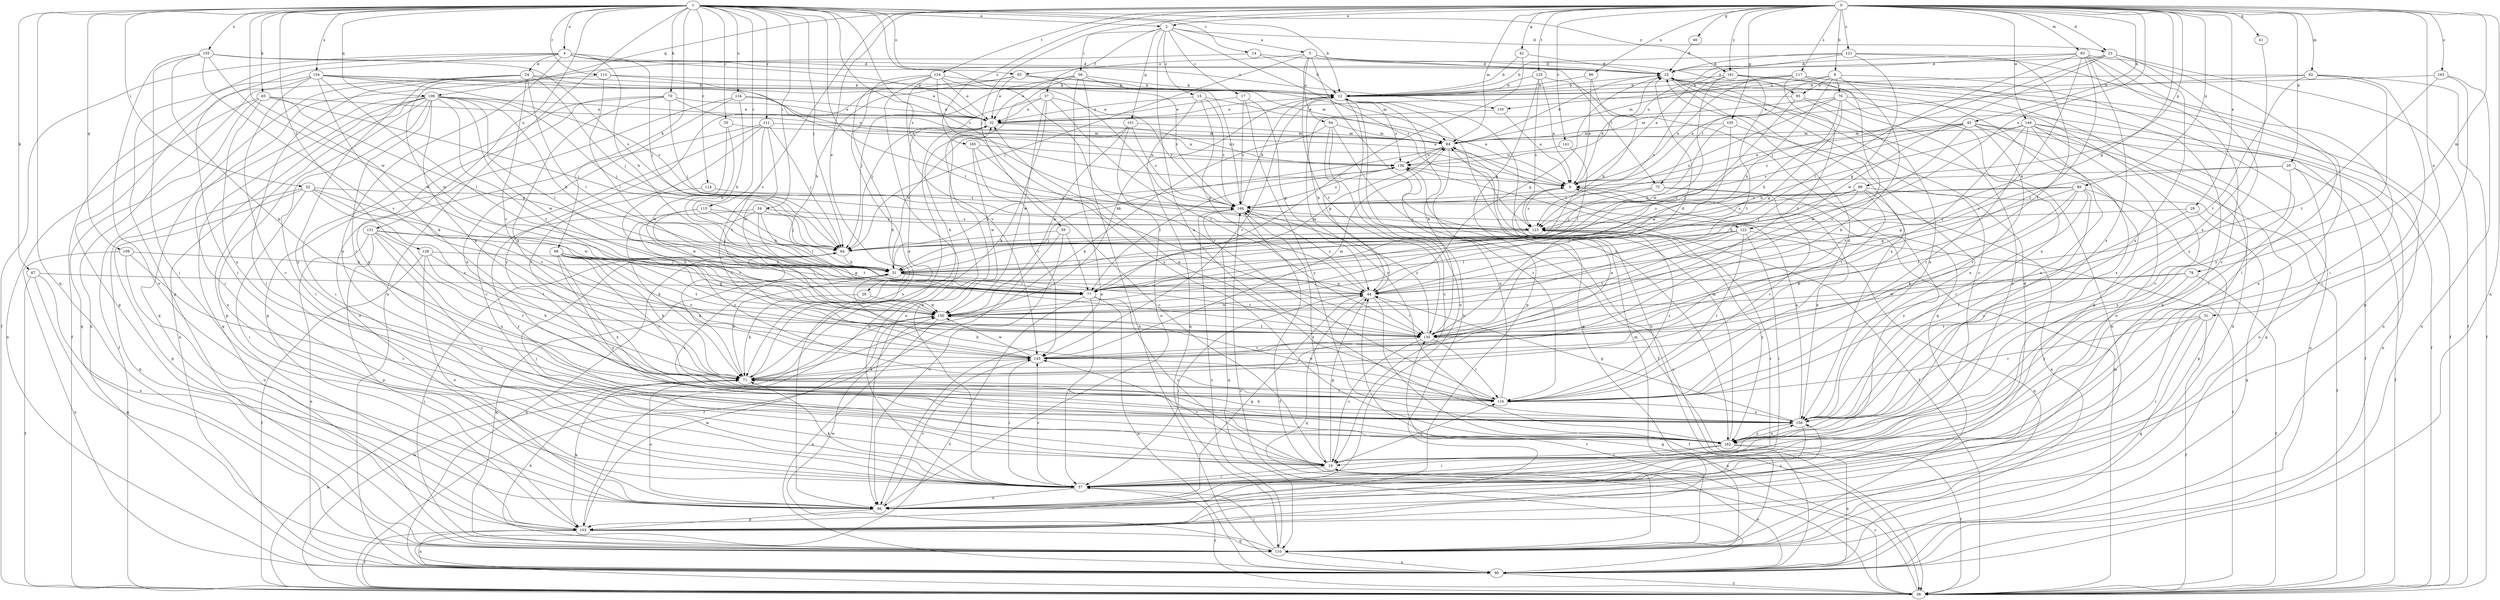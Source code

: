 strict digraph  {
0;
1;
2;
4;
5;
6;
9;
12;
14;
15;
17;
19;
20;
23;
24;
25;
26;
29;
31;
32;
37;
38;
40;
41;
42;
44;
45;
51;
52;
54;
55;
56;
57;
59;
64;
65;
67;
68;
70;
71;
75;
76;
77;
78;
82;
83;
84;
86;
89;
90;
93;
94;
95;
96;
99;
101;
103;
105;
108;
109;
110;
111;
113;
114;
115;
116;
117;
121;
122;
123;
124;
125;
128;
130;
131;
134;
135;
136;
141;
143;
146;
150;
154;
155;
156;
161;
162;
163;
165;
168;
0 -> 2  [label=a];
0 -> 9  [label=b];
0 -> 20  [label=d];
0 -> 23  [label=d];
0 -> 26  [label=e];
0 -> 29  [label=e];
0 -> 31  [label=e];
0 -> 40  [label=g];
0 -> 41  [label=g];
0 -> 42  [label=g];
0 -> 44  [label=g];
0 -> 45  [label=h];
0 -> 59  [label=j];
0 -> 78  [label=m];
0 -> 82  [label=m];
0 -> 83  [label=m];
0 -> 84  [label=m];
0 -> 86  [label=n];
0 -> 89  [label=n];
0 -> 90  [label=n];
0 -> 99  [label=p];
0 -> 105  [label=q];
0 -> 108  [label=q];
0 -> 117  [label=s];
0 -> 121  [label=s];
0 -> 122  [label=s];
0 -> 124  [label=t];
0 -> 125  [label=t];
0 -> 141  [label=v];
0 -> 143  [label=v];
0 -> 146  [label=w];
0 -> 161  [label=y];
0 -> 163  [label=z];
0 -> 165  [label=z];
1 -> 2  [label=a];
1 -> 4  [label=a];
1 -> 12  [label=b];
1 -> 14  [label=c];
1 -> 52  [label=i];
1 -> 54  [label=i];
1 -> 55  [label=i];
1 -> 64  [label=j];
1 -> 65  [label=k];
1 -> 67  [label=k];
1 -> 68  [label=k];
1 -> 70  [label=k];
1 -> 90  [label=n];
1 -> 93  [label=o];
1 -> 108  [label=q];
1 -> 109  [label=q];
1 -> 110  [label=q];
1 -> 111  [label=r];
1 -> 113  [label=r];
1 -> 114  [label=r];
1 -> 115  [label=r];
1 -> 122  [label=s];
1 -> 123  [label=s];
1 -> 128  [label=t];
1 -> 130  [label=t];
1 -> 131  [label=u];
1 -> 134  [label=u];
1 -> 150  [label=w];
1 -> 154  [label=x];
1 -> 155  [label=x];
1 -> 161  [label=y];
1 -> 168  [label=z];
2 -> 5  [label=a];
2 -> 15  [label=c];
2 -> 17  [label=c];
2 -> 23  [label=d];
2 -> 37  [label=f];
2 -> 56  [label=i];
2 -> 101  [label=p];
2 -> 123  [label=s];
2 -> 156  [label=x];
4 -> 24  [label=d];
4 -> 25  [label=d];
4 -> 32  [label=e];
4 -> 38  [label=f];
4 -> 51  [label=h];
4 -> 57  [label=i];
4 -> 64  [label=j];
4 -> 103  [label=p];
4 -> 135  [label=u];
4 -> 162  [label=y];
5 -> 25  [label=d];
5 -> 64  [label=j];
5 -> 75  [label=l];
5 -> 93  [label=o];
5 -> 94  [label=o];
5 -> 95  [label=o];
5 -> 130  [label=t];
5 -> 162  [label=y];
6 -> 25  [label=d];
6 -> 123  [label=s];
6 -> 156  [label=x];
6 -> 168  [label=z];
9 -> 51  [label=h];
9 -> 57  [label=i];
9 -> 71  [label=k];
9 -> 75  [label=l];
9 -> 76  [label=l];
9 -> 95  [label=o];
9 -> 135  [label=u];
12 -> 32  [label=e];
12 -> 96  [label=o];
12 -> 110  [label=q];
12 -> 136  [label=u];
12 -> 143  [label=v];
14 -> 12  [label=b];
14 -> 25  [label=d];
14 -> 150  [label=w];
15 -> 6  [label=a];
15 -> 32  [label=e];
15 -> 44  [label=g];
15 -> 110  [label=q];
15 -> 168  [label=z];
17 -> 32  [label=e];
17 -> 44  [label=g];
17 -> 162  [label=y];
17 -> 168  [label=z];
19 -> 44  [label=g];
19 -> 57  [label=i];
19 -> 64  [label=j];
19 -> 90  [label=n];
19 -> 116  [label=r];
19 -> 143  [label=v];
19 -> 168  [label=z];
20 -> 6  [label=a];
20 -> 38  [label=f];
20 -> 44  [label=g];
20 -> 96  [label=o];
20 -> 162  [label=y];
23 -> 25  [label=d];
23 -> 38  [label=f];
23 -> 64  [label=j];
23 -> 150  [label=w];
23 -> 156  [label=x];
23 -> 162  [label=y];
24 -> 6  [label=a];
24 -> 12  [label=b];
24 -> 57  [label=i];
24 -> 64  [label=j];
24 -> 77  [label=l];
24 -> 90  [label=n];
24 -> 110  [label=q];
24 -> 143  [label=v];
24 -> 162  [label=y];
25 -> 12  [label=b];
25 -> 19  [label=c];
25 -> 44  [label=g];
25 -> 90  [label=n];
25 -> 103  [label=p];
25 -> 156  [label=x];
26 -> 71  [label=k];
26 -> 150  [label=w];
29 -> 110  [label=q];
29 -> 116  [label=r];
29 -> 123  [label=s];
31 -> 38  [label=f];
31 -> 57  [label=i];
31 -> 110  [label=q];
31 -> 116  [label=r];
31 -> 130  [label=t];
32 -> 84  [label=m];
32 -> 96  [label=o];
32 -> 103  [label=p];
32 -> 136  [label=u];
37 -> 32  [label=e];
37 -> 64  [label=j];
37 -> 71  [label=k];
37 -> 130  [label=t];
37 -> 150  [label=w];
37 -> 168  [label=z];
38 -> 19  [label=c];
38 -> 44  [label=g];
38 -> 71  [label=k];
38 -> 84  [label=m];
38 -> 150  [label=w];
40 -> 25  [label=d];
41 -> 156  [label=x];
42 -> 12  [label=b];
42 -> 25  [label=d];
42 -> 77  [label=l];
44 -> 12  [label=b];
44 -> 38  [label=f];
44 -> 57  [label=i];
44 -> 110  [label=q];
44 -> 130  [label=t];
44 -> 150  [label=w];
44 -> 168  [label=z];
45 -> 6  [label=a];
45 -> 57  [label=i];
45 -> 84  [label=m];
45 -> 90  [label=n];
45 -> 116  [label=r];
45 -> 123  [label=s];
45 -> 150  [label=w];
45 -> 156  [label=x];
45 -> 168  [label=z];
51 -> 44  [label=g];
51 -> 77  [label=l];
51 -> 110  [label=q];
51 -> 130  [label=t];
51 -> 136  [label=u];
51 -> 156  [label=x];
52 -> 57  [label=i];
52 -> 103  [label=p];
52 -> 110  [label=q];
52 -> 130  [label=t];
52 -> 143  [label=v];
52 -> 150  [label=w];
52 -> 168  [label=z];
54 -> 64  [label=j];
54 -> 77  [label=l];
54 -> 116  [label=r];
54 -> 123  [label=s];
54 -> 130  [label=t];
54 -> 162  [label=y];
55 -> 51  [label=h];
55 -> 84  [label=m];
55 -> 150  [label=w];
56 -> 12  [label=b];
56 -> 32  [label=e];
56 -> 64  [label=j];
56 -> 71  [label=k];
56 -> 90  [label=n];
56 -> 96  [label=o];
56 -> 168  [label=z];
57 -> 25  [label=d];
57 -> 32  [label=e];
57 -> 38  [label=f];
57 -> 71  [label=k];
57 -> 96  [label=o];
57 -> 123  [label=s];
57 -> 143  [label=v];
59 -> 38  [label=f];
59 -> 64  [label=j];
59 -> 77  [label=l];
59 -> 96  [label=o];
64 -> 51  [label=h];
64 -> 71  [label=k];
64 -> 90  [label=n];
65 -> 32  [label=e];
65 -> 44  [label=g];
65 -> 64  [label=j];
65 -> 90  [label=n];
65 -> 110  [label=q];
65 -> 156  [label=x];
67 -> 38  [label=f];
67 -> 44  [label=g];
67 -> 96  [label=o];
67 -> 110  [label=q];
68 -> 44  [label=g];
68 -> 51  [label=h];
68 -> 71  [label=k];
68 -> 77  [label=l];
68 -> 116  [label=r];
68 -> 130  [label=t];
68 -> 143  [label=v];
68 -> 156  [label=x];
68 -> 162  [label=y];
70 -> 6  [label=a];
70 -> 32  [label=e];
70 -> 57  [label=i];
70 -> 64  [label=j];
70 -> 71  [label=k];
70 -> 156  [label=x];
71 -> 32  [label=e];
71 -> 51  [label=h];
71 -> 96  [label=o];
71 -> 116  [label=r];
75 -> 64  [label=j];
75 -> 116  [label=r];
75 -> 162  [label=y];
75 -> 168  [label=z];
76 -> 19  [label=c];
76 -> 32  [label=e];
76 -> 38  [label=f];
76 -> 44  [label=g];
76 -> 51  [label=h];
76 -> 84  [label=m];
76 -> 123  [label=s];
77 -> 19  [label=c];
77 -> 38  [label=f];
77 -> 57  [label=i];
77 -> 84  [label=m];
77 -> 90  [label=n];
78 -> 38  [label=f];
78 -> 77  [label=l];
78 -> 150  [label=w];
78 -> 162  [label=y];
82 -> 6  [label=a];
82 -> 12  [label=b];
82 -> 38  [label=f];
82 -> 57  [label=i];
82 -> 130  [label=t];
82 -> 162  [label=y];
83 -> 6  [label=a];
83 -> 19  [label=c];
83 -> 25  [label=d];
83 -> 57  [label=i];
83 -> 77  [label=l];
83 -> 96  [label=o];
83 -> 130  [label=t];
83 -> 143  [label=v];
83 -> 156  [label=x];
84 -> 25  [label=d];
84 -> 51  [label=h];
84 -> 116  [label=r];
84 -> 136  [label=u];
86 -> 6  [label=a];
86 -> 12  [label=b];
86 -> 51  [label=h];
89 -> 44  [label=g];
89 -> 71  [label=k];
89 -> 103  [label=p];
89 -> 116  [label=r];
89 -> 123  [label=s];
89 -> 130  [label=t];
89 -> 162  [label=y];
89 -> 168  [label=z];
90 -> 25  [label=d];
90 -> 38  [label=f];
90 -> 136  [label=u];
90 -> 168  [label=z];
93 -> 12  [label=b];
93 -> 32  [label=e];
93 -> 51  [label=h];
93 -> 84  [label=m];
93 -> 162  [label=y];
93 -> 168  [label=z];
94 -> 19  [label=c];
94 -> 38  [label=f];
94 -> 44  [label=g];
94 -> 71  [label=k];
94 -> 84  [label=m];
95 -> 19  [label=c];
95 -> 32  [label=e];
95 -> 77  [label=l];
95 -> 156  [label=x];
96 -> 44  [label=g];
96 -> 103  [label=p];
96 -> 143  [label=v];
96 -> 156  [label=x];
99 -> 38  [label=f];
99 -> 51  [label=h];
99 -> 64  [label=j];
99 -> 71  [label=k];
99 -> 123  [label=s];
99 -> 130  [label=t];
99 -> 168  [label=z];
101 -> 51  [label=h];
101 -> 84  [label=m];
101 -> 96  [label=o];
101 -> 150  [label=w];
101 -> 168  [label=z];
103 -> 12  [label=b];
103 -> 38  [label=f];
103 -> 71  [label=k];
103 -> 84  [label=m];
103 -> 90  [label=n];
103 -> 110  [label=q];
103 -> 150  [label=w];
105 -> 51  [label=h];
105 -> 84  [label=m];
105 -> 150  [label=w];
105 -> 156  [label=x];
108 -> 32  [label=e];
108 -> 38  [label=f];
108 -> 51  [label=h];
108 -> 57  [label=i];
108 -> 64  [label=j];
108 -> 71  [label=k];
108 -> 77  [label=l];
108 -> 90  [label=n];
108 -> 96  [label=o];
108 -> 103  [label=p];
108 -> 110  [label=q];
108 -> 116  [label=r];
108 -> 130  [label=t];
108 -> 150  [label=w];
109 -> 19  [label=c];
109 -> 51  [label=h];
109 -> 90  [label=n];
109 -> 96  [label=o];
110 -> 6  [label=a];
110 -> 12  [label=b];
110 -> 57  [label=i];
110 -> 64  [label=j];
110 -> 71  [label=k];
110 -> 90  [label=n];
110 -> 130  [label=t];
110 -> 150  [label=w];
110 -> 168  [label=z];
111 -> 19  [label=c];
111 -> 64  [label=j];
111 -> 84  [label=m];
111 -> 96  [label=o];
111 -> 116  [label=r];
111 -> 130  [label=t];
111 -> 150  [label=w];
113 -> 12  [label=b];
113 -> 32  [label=e];
113 -> 57  [label=i];
113 -> 77  [label=l];
114 -> 150  [label=w];
114 -> 168  [label=z];
115 -> 51  [label=h];
115 -> 71  [label=k];
115 -> 123  [label=s];
115 -> 130  [label=t];
116 -> 25  [label=d];
116 -> 32  [label=e];
116 -> 51  [label=h];
116 -> 123  [label=s];
116 -> 136  [label=u];
116 -> 150  [label=w];
116 -> 156  [label=x];
117 -> 6  [label=a];
117 -> 12  [label=b];
117 -> 38  [label=f];
117 -> 84  [label=m];
117 -> 103  [label=p];
117 -> 130  [label=t];
117 -> 143  [label=v];
121 -> 12  [label=b];
121 -> 25  [label=d];
121 -> 44  [label=g];
121 -> 57  [label=i];
121 -> 130  [label=t];
121 -> 136  [label=u];
122 -> 38  [label=f];
122 -> 57  [label=i];
122 -> 64  [label=j];
122 -> 77  [label=l];
122 -> 116  [label=r];
122 -> 130  [label=t];
123 -> 64  [label=j];
123 -> 110  [label=q];
123 -> 162  [label=y];
124 -> 12  [label=b];
124 -> 32  [label=e];
124 -> 57  [label=i];
124 -> 71  [label=k];
124 -> 96  [label=o];
124 -> 116  [label=r];
124 -> 143  [label=v];
124 -> 162  [label=y];
125 -> 6  [label=a];
125 -> 12  [label=b];
125 -> 103  [label=p];
125 -> 110  [label=q];
125 -> 123  [label=s];
128 -> 38  [label=f];
128 -> 51  [label=h];
128 -> 71  [label=k];
128 -> 96  [label=o];
128 -> 130  [label=t];
130 -> 12  [label=b];
130 -> 19  [label=c];
130 -> 25  [label=d];
130 -> 116  [label=r];
130 -> 143  [label=v];
130 -> 168  [label=z];
131 -> 19  [label=c];
131 -> 64  [label=j];
131 -> 77  [label=l];
131 -> 90  [label=n];
131 -> 103  [label=p];
131 -> 116  [label=r];
131 -> 156  [label=x];
134 -> 6  [label=a];
134 -> 32  [label=e];
134 -> 51  [label=h];
134 -> 103  [label=p];
134 -> 156  [label=x];
135 -> 6  [label=a];
135 -> 162  [label=y];
136 -> 6  [label=a];
136 -> 38  [label=f];
136 -> 77  [label=l];
136 -> 168  [label=z];
141 -> 77  [label=l];
141 -> 136  [label=u];
143 -> 6  [label=a];
143 -> 57  [label=i];
143 -> 71  [label=k];
143 -> 84  [label=m];
143 -> 150  [label=w];
146 -> 38  [label=f];
146 -> 51  [label=h];
146 -> 84  [label=m];
146 -> 90  [label=n];
146 -> 96  [label=o];
146 -> 110  [label=q];
146 -> 116  [label=r];
146 -> 143  [label=v];
146 -> 156  [label=x];
150 -> 12  [label=b];
150 -> 90  [label=n];
150 -> 130  [label=t];
154 -> 12  [label=b];
154 -> 19  [label=c];
154 -> 38  [label=f];
154 -> 71  [label=k];
154 -> 77  [label=l];
154 -> 84  [label=m];
154 -> 103  [label=p];
154 -> 123  [label=s];
154 -> 136  [label=u];
155 -> 25  [label=d];
155 -> 57  [label=i];
155 -> 71  [label=k];
155 -> 96  [label=o];
155 -> 123  [label=s];
155 -> 143  [label=v];
155 -> 150  [label=w];
156 -> 6  [label=a];
156 -> 44  [label=g];
156 -> 71  [label=k];
156 -> 96  [label=o];
156 -> 162  [label=y];
161 -> 12  [label=b];
161 -> 90  [label=n];
161 -> 123  [label=s];
161 -> 130  [label=t];
161 -> 150  [label=w];
161 -> 156  [label=x];
162 -> 19  [label=c];
162 -> 38  [label=f];
162 -> 57  [label=i];
162 -> 84  [label=m];
162 -> 90  [label=n];
162 -> 156  [label=x];
163 -> 12  [label=b];
163 -> 90  [label=n];
163 -> 103  [label=p];
163 -> 130  [label=t];
165 -> 19  [label=c];
165 -> 136  [label=u];
165 -> 143  [label=v];
165 -> 150  [label=w];
168 -> 12  [label=b];
168 -> 38  [label=f];
168 -> 110  [label=q];
168 -> 123  [label=s];
}
